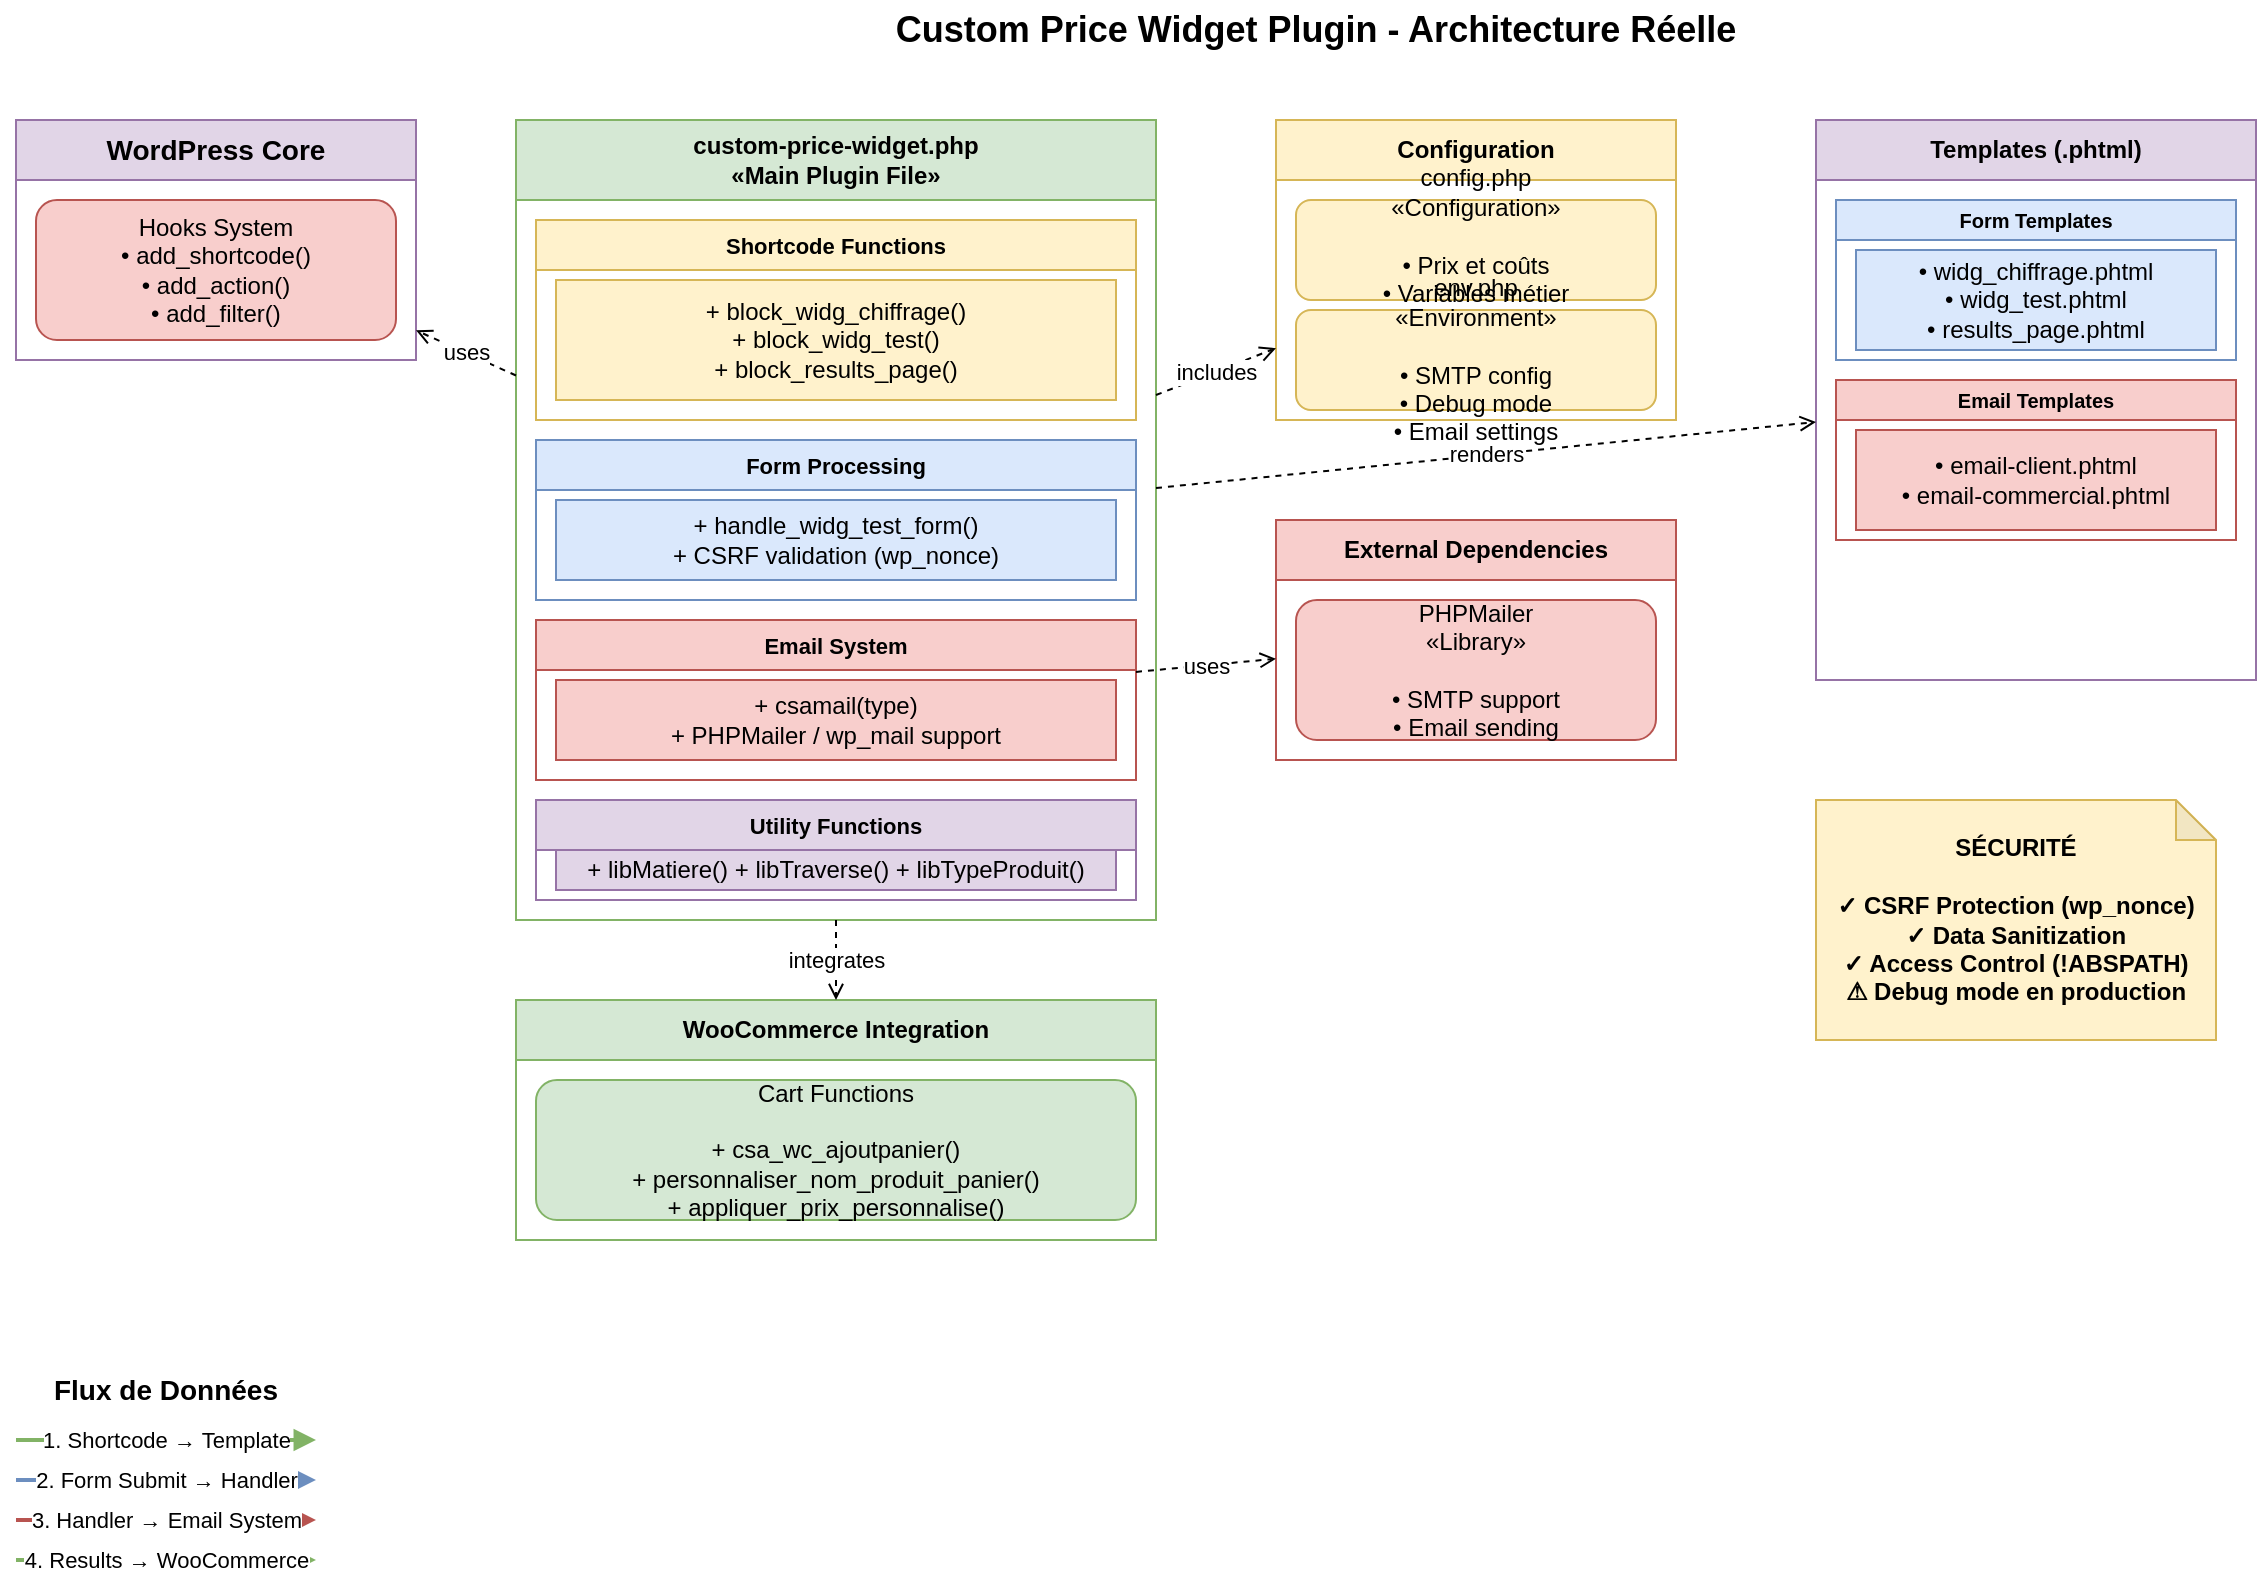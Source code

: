 <mxfile version="22.1.16" type="device">
  <diagram name="Class Diagram - Architecture Réelle" id="class-diagram">
    <mxGraphModel dx="1400" dy="900" grid="1" gridSize="10" guides="1" tooltips="1" connect="1" arrows="1" fold="1" page="1" pageScale="1" pageWidth="1400" pageHeight="900" math="0" shadow="0">
      <root>
        <mxCell id="0" />
        <mxCell id="1" parent="0" />
        
        <!-- Title -->
        <mxCell id="title" value="Custom Price Widget Plugin - Architecture Réelle" style="text;html=1;strokeColor=none;fillColor=none;align=center;verticalAlign=middle;whiteSpace=wrap;rounded=0;fontSize=18;fontStyle=1;" vertex="1" parent="1">
          <mxGeometry x="400" y="20" width="600" height="30" as="geometry" />
        </mxCell>
        
        <!-- WordPress Core -->
        <mxCell id="wpCore" value="WordPress Core" style="swimlane;whiteSpace=wrap;html=1;fontSize=14;fontStyle=1;startSize=30;fillColor=#e1d5e7;strokeColor=#9673a6;" vertex="1" parent="1">
          <mxGeometry x="50" y="80" width="200" height="120" as="geometry" />
        </mxCell>
        
        <mxCell id="wpHooks" value="Hooks System&#xa;• add_shortcode()&#xa;• add_action()&#xa;• add_filter()" style="rounded=1;whiteSpace=wrap;html=1;fillColor=#f8cecc;strokeColor=#b85450;" vertex="1" parent="wpCore">
          <mxGeometry x="10" y="40" width="180" height="70" as="geometry" />
        </mxCell>
        
        <!-- Main Plugin File -->
        <mxCell id="mainPlugin" value="custom-price-widget.php&#xa;«Main Plugin File»" style="swimlane;whiteSpace=wrap;html=1;fontSize=12;fontStyle=1;startSize=40;fillColor=#d5e8d4;strokeColor=#82b366;" vertex="1" parent="1">
          <mxGeometry x="300" y="80" width="320" height="400" as="geometry" />
        </mxCell>
        
        <!-- Shortcode Functions -->
        <mxCell id="shortcodeFunctions" value="Shortcode Functions" style="swimlane;whiteSpace=wrap;html=1;fontSize=11;fontStyle=1;startSize=25;fillColor=#fff2cc;strokeColor=#d6b656;" vertex="1" parent="mainPlugin">
          <mxGeometry x="10" y="50" width="300" height="100" as="geometry" />
        </mxCell>
        
        <mxCell id="shortcodeList" value="+ block_widg_chiffrage()&#xa;+ block_widg_test()&#xa;+ block_results_page()" style="rounded=0;whiteSpace=wrap;html=1;fillColor=#fff2cc;strokeColor=#d6b656;" vertex="1" parent="shortcodeFunctions">
          <mxGeometry x="10" y="30" width="280" height="60" as="geometry" />
        </mxCell>
        
        <!-- Form Handler -->
        <mxCell id="formHandler" value="Form Processing" style="swimlane;whiteSpace=wrap;html=1;fontSize=11;fontStyle=1;startSize=25;fillColor=#dae8fc;strokeColor=#6c8ebf;" vertex="1" parent="mainPlugin">
          <mxGeometry x="10" y="160" width="300" height="80" as="geometry" />
        </mxCell>
        
        <mxCell id="handlerFunction" value="+ handle_widg_test_form()&#xa;+ CSRF validation (wp_nonce)" style="rounded=0;whiteSpace=wrap;html=1;fillColor=#dae8fc;strokeColor=#6c8ebf;" vertex="1" parent="formHandler">
          <mxGeometry x="10" y="30" width="280" height="40" as="geometry" />
        </mxCell>
        
        <!-- Email System -->
        <mxCell id="emailSystem" value="Email System" style="swimlane;whiteSpace=wrap;html=1;fontSize=11;fontStyle=1;startSize=25;fillColor=#f8cecc;strokeColor=#b85450;" vertex="1" parent="mainPlugin">
          <mxGeometry x="10" y="250" width="300" height="80" as="geometry" />
        </mxCell>
        
        <mxCell id="emailFunction" value="+ csamail(type)&#xa;+ PHPMailer / wp_mail support" style="rounded=0;whiteSpace=wrap;html=1;fillColor=#f8cecc;strokeColor=#b85450;" vertex="1" parent="emailSystem">
          <mxGeometry x="10" y="30" width="280" height="40" as="geometry" />
        </mxCell>
        
        <!-- Utility Functions -->
        <mxCell id="utilityFunctions" value="Utility Functions" style="swimlane;whiteSpace=wrap;html=1;fontSize=11;fontStyle=1;startSize=25;fillColor=#e1d5e7;strokeColor=#9673a6;" vertex="1" parent="mainPlugin">
          <mxGeometry x="10" y="340" width="300" height="50" as="geometry" />
        </mxCell>
        
        <mxCell id="utilityList" value="+ libMatiere() + libTraverse() + libTypeProduit()" style="rounded=0;whiteSpace=wrap;html=1;fillColor=#e1d5e7;strokeColor=#9673a6;" vertex="1" parent="utilityFunctions">
          <mxGeometry x="10" y="25" width="280" height="20" as="geometry" />
        </mxCell>
        
        <!-- Configuration Files -->
        <mxCell id="configFiles" value="Configuration" style="swimlane;whiteSpace=wrap;html=1;fontSize=12;fontStyle=1;startSize=30;fillColor=#fff2cc;strokeColor=#d6b656;" vertex="1" parent="1">
          <mxGeometry x="680" y="80" width="200" height="150" as="geometry" />
        </mxCell>
        
        <mxCell id="configPhp" value="config.php&#xa;«Configuration»&#xa;&#xa;• Prix et coûts&#xa;• Variables métier&#xa;• Paramètres calcul" style="rounded=1;whiteSpace=wrap;html=1;fillColor=#fff2cc;strokeColor=#d6b656;" vertex="1" parent="configFiles">
          <mxGeometry x="10" y="40" width="180" height="50" as="geometry" />
        </mxCell>
        
        <mxCell id="envPhp" value="env.php&#xa;«Environment»&#xa;&#xa;• SMTP config&#xa;• Debug mode&#xa;• Email settings" style="rounded=1;whiteSpace=wrap;html=1;fillColor=#fff2cc;strokeColor=#d6b656;" vertex="1" parent="configFiles">
          <mxGeometry x="10" y="95" width="180" height="50" as="geometry" />
        </mxCell>
        
        <!-- Templates -->
        <mxCell id="templates" value="Templates (.phtml)" style="swimlane;whiteSpace=wrap;html=1;fontSize=12;fontStyle=1;startSize=30;fillColor=#e1d5e7;strokeColor=#9673a6;" vertex="1" parent="1">
          <mxGeometry x="950" y="80" width="220" height="280" as="geometry" />
        </mxCell>
        
        <mxCell id="formTemplates" value="Form Templates" style="swimlane;whiteSpace=wrap;html=1;fontSize=10;fontStyle=1;startSize=20;fillColor=#dae8fc;strokeColor=#6c8ebf;" vertex="1" parent="templates">
          <mxGeometry x="10" y="40" width="200" height="80" as="geometry" />
        </mxCell>
        
        <mxCell id="formTemplateList" value="• widg_chiffrage.phtml&#xa;• widg_test.phtml&#xa;• results_page.phtml" style="rounded=0;whiteSpace=wrap;html=1;fillColor=#dae8fc;strokeColor=#6c8ebf;" vertex="1" parent="formTemplates">
          <mxGeometry x="10" y="25" width="180" height="50" as="geometry" />
        </mxCell>
        
        <mxCell id="emailTemplates" value="Email Templates" style="swimlane;whiteSpace=wrap;html=1;fontSize=10;fontStyle=1;startSize=20;fillColor=#f8cecc;strokeColor=#b85450;" vertex="1" parent="templates">
          <mxGeometry x="10" y="130" width="200" height="80" as="geometry" />
        </mxCell>
        
        <mxCell id="emailTemplateList" value="• email-client.phtml&#xa;• email-commercial.phtml" style="rounded=0;whiteSpace=wrap;html=1;fillColor=#f8cecc;strokeColor=#b85450;" vertex="1" parent="emailTemplates">
          <mxGeometry x="10" y="25" width="180" height="50" as="geometry" />
        </mxCell>
        
        <!-- WooCommerce Integration -->
        <mxCell id="woocommerce" value="WooCommerce Integration" style="swimlane;whiteSpace=wrap;html=1;fontSize=12;fontStyle=1;startSize=30;fillColor=#d5e8d4;strokeColor=#82b366;" vertex="1" parent="1">
          <mxGeometry x="300" y="520" width="320" height="120" as="geometry" />
        </mxCell>
        
        <mxCell id="wcFunctions" value="Cart Functions&#xa;&#xa;+ csa_wc_ajoutpanier()&#xa;+ personnaliser_nom_produit_panier()&#xa;+ appliquer_prix_personnalise()" style="rounded=1;whiteSpace=wrap;html=1;fillColor=#d5e8d4;strokeColor=#82b366;" vertex="1" parent="woocommerce">
          <mxGeometry x="10" y="40" width="300" height="70" as="geometry" />
        </mxCell>
        
        <!-- External Dependencies -->
        <mxCell id="dependencies" value="External Dependencies" style="swimlane;whiteSpace=wrap;html=1;fontSize=12;fontStyle=1;startSize=30;fillColor=#f8cecc;strokeColor=#b85450;" vertex="1" parent="1">
          <mxGeometry x="680" y="280" width="200" height="120" as="geometry" />
        </mxCell>
        
        <mxCell id="phpmailer" value="PHPMailer&#xa;«Library»&#xa;&#xa;• SMTP support&#xa;• Email sending" style="rounded=1;whiteSpace=wrap;html=1;fillColor=#f8cecc;strokeColor=#b85450;" vertex="1" parent="dependencies">
          <mxGeometry x="10" y="40" width="180" height="70" as="geometry" />
        </mxCell>
        
        <!-- Relations -->
        <mxCell id="rel1" value="uses" style="endArrow=open;endFill=1;html=1;rounded=0;strokeWidth=1;dashed=1;" edge="1" parent="1" source="mainPlugin" target="wpCore">
          <mxGeometry width="160" relative="1" as="geometry">
            <mxPoint x="300" y="200" as="sourcePoint" />
            <mxPoint x="250" y="150" as="targetPoint" />
          </mxGeometry>
        </mxCell>
        
        <mxCell id="rel2" value="includes" style="endArrow=open;endFill=1;html=1;rounded=0;strokeWidth=1;dashed=1;" edge="1" parent="1" source="mainPlugin" target="configFiles">
          <mxGeometry width="160" relative="1" as="geometry">
            <mxPoint x="620" y="200" as="sourcePoint" />
            <mxPoint x="680" y="150" as="targetPoint" />
          </mxGeometry>
        </mxCell>
        
        <mxCell id="rel3" value="renders" style="endArrow=open;endFill=1;html=1;rounded=0;strokeWidth=1;dashed=1;" edge="1" parent="1" source="mainPlugin" target="templates">
          <mxGeometry width="160" relative="1" as="geometry">
            <mxPoint x="620" y="280" as="sourcePoint" />
            <mxPoint x="950" y="220" as="targetPoint" />
          </mxGeometry>
        </mxCell>
        
        <mxCell id="rel4" value="integrates" style="endArrow=open;endFill=1;html=1;rounded=0;strokeWidth=1;dashed=1;" edge="1" parent="1" source="mainPlugin" target="woocommerce">
          <mxGeometry width="160" relative="1" as="geometry">
            <mxPoint x="460" y="480" as="sourcePoint" />
            <mxPoint x="460" y="520" as="targetPoint" />
          </mxGeometry>
        </mxCell>
        
        <mxCell id="rel5" value="uses" style="endArrow=open;endFill=1;html=1;rounded=0;strokeWidth=1;dashed=1;" edge="1" parent="1" source="emailSystem" target="dependencies">
          <mxGeometry width="160" relative="1" as="geometry">
            <mxPoint x="620" y="340" as="sourcePoint" />
            <mxPoint x="680" y="340" as="targetPoint" />
          </mxGeometry>
        </mxCell>
        
        <!-- Data Flow -->
        <mxCell id="dataFlowTitle" value="Flux de Données" style="text;html=1;strokeColor=none;fillColor=none;align=center;verticalAlign=middle;whiteSpace=wrap;rounded=0;fontSize=14;fontStyle=1;" vertex="1" parent="1">
          <mxGeometry x="50" y="700" width="150" height="30" as="geometry" />
        </mxCell>
        
        <mxCell id="flow1" value="1. Shortcode → Template" style="endArrow=block;html=1;rounded=0;strokeColor=#82b366;strokeWidth=2;" edge="1" parent="1">
          <mxGeometry width="160" relative="1" as="geometry">
            <mxPoint x="50" y="740" as="sourcePoint" />
            <mxPoint x="200" y="740" as="targetPoint" />
          </mxGeometry>
        </mxCell>
        
        <mxCell id="flow2" value="2. Form Submit → Handler" style="endArrow=block;html=1;rounded=0;strokeColor=#6c8ebf;strokeWidth=2;" edge="1" parent="1">
          <mxGeometry width="160" relative="1" as="geometry">
            <mxPoint x="50" y="760" as="sourcePoint" />
            <mxPoint x="200" y="760" as="targetPoint" />
          </mxGeometry>
        </mxCell>
        
        <mxCell id="flow3" value="3. Handler → Email System" style="endArrow=block;html=1;rounded=0;strokeColor=#b85450;strokeWidth=2;" edge="1" parent="1">
          <mxGeometry width="160" relative="1" as="geometry">
            <mxPoint x="50" y="780" as="sourcePoint" />
            <mxPoint x="200" y="780" as="targetPoint" />
          </mxGeometry>
        </mxCell>
        
        <mxCell id="flow4" value="4. Results → WooCommerce" style="endArrow=block;html=1;rounded=0;strokeColor=#82b366;strokeWidth=2;" edge="1" parent="1">
          <mxGeometry width="160" relative="1" as="geometry">
            <mxPoint x="50" y="800" as="sourcePoint" />
            <mxPoint x="200" y="800" as="targetPoint" />
          </mxGeometry>
        </mxCell>
        
        <!-- Security Note -->
        <mxCell id="securityNote" value="SÉCURITÉ&#xa;&#xa;✓ CSRF Protection (wp_nonce)&#xa;✓ Data Sanitization&#xa;✓ Access Control (!ABSPATH)&#xa;⚠ Debug mode en production" style="shape=note;whiteSpace=wrap;html=1;backgroundTip=1;darkOpacity=0.05;size=20;fillColor=#fff2cc;strokeColor=#d6b656;fontStyle=1;" vertex="1" parent="1">
          <mxGeometry x="950" y="420" width="200" height="120" as="geometry" />
        </mxCell>
        
      </root>
    </mxGraphModel>
  </diagram>
</mxfile>
